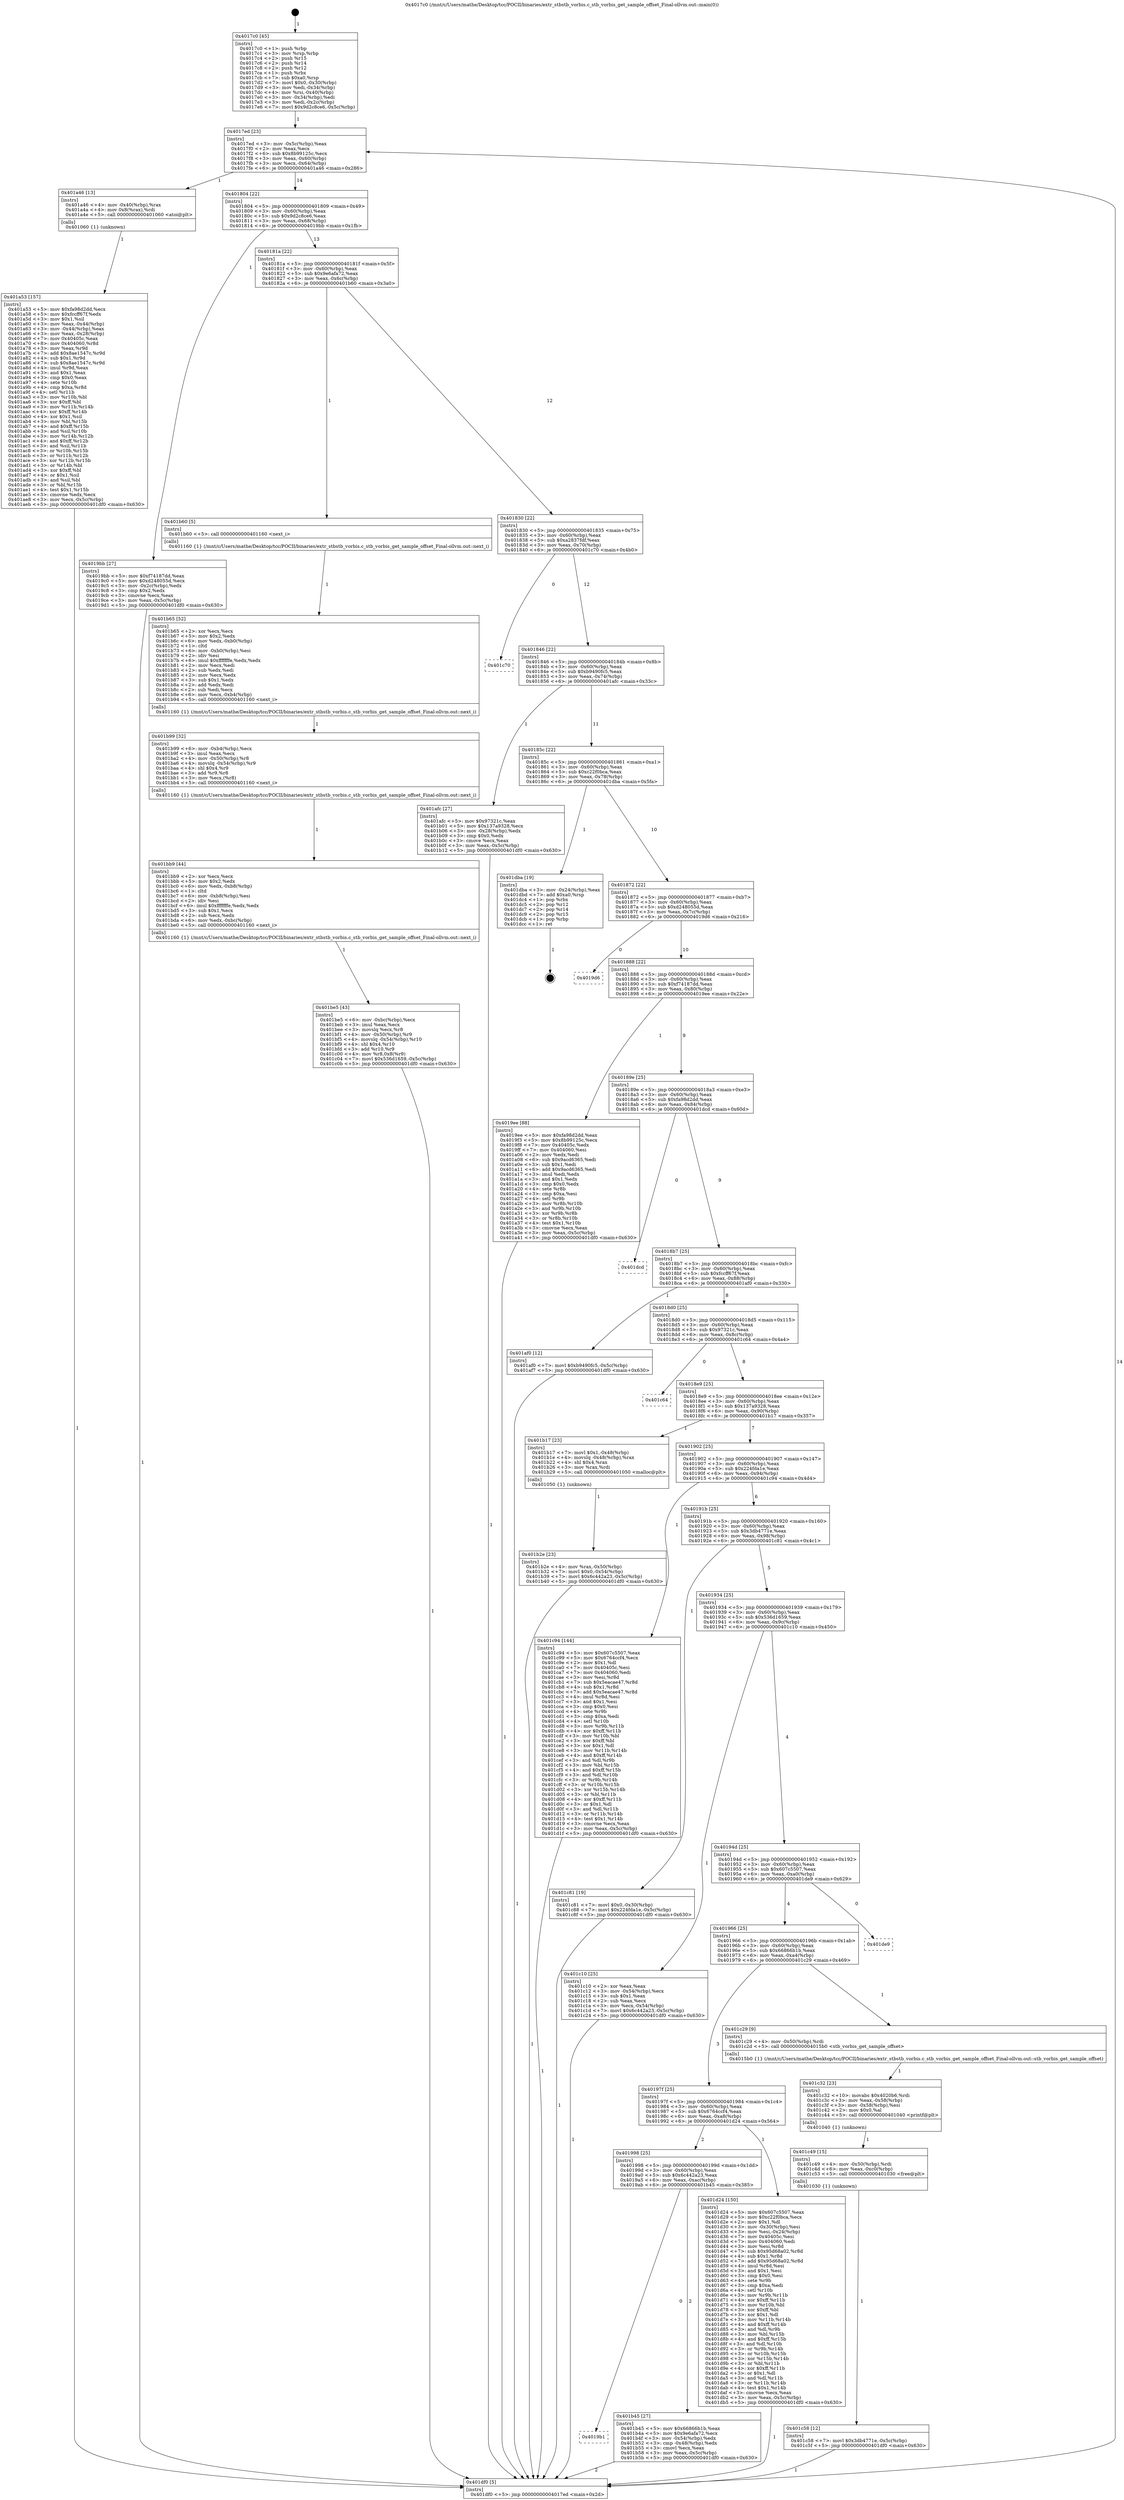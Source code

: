 digraph "0x4017c0" {
  label = "0x4017c0 (/mnt/c/Users/mathe/Desktop/tcc/POCII/binaries/extr_stbstb_vorbis.c_stb_vorbis_get_sample_offset_Final-ollvm.out::main(0))"
  labelloc = "t"
  node[shape=record]

  Entry [label="",width=0.3,height=0.3,shape=circle,fillcolor=black,style=filled]
  "0x4017ed" [label="{
     0x4017ed [23]\l
     | [instrs]\l
     &nbsp;&nbsp;0x4017ed \<+3\>: mov -0x5c(%rbp),%eax\l
     &nbsp;&nbsp;0x4017f0 \<+2\>: mov %eax,%ecx\l
     &nbsp;&nbsp;0x4017f2 \<+6\>: sub $0x8b99125c,%ecx\l
     &nbsp;&nbsp;0x4017f8 \<+3\>: mov %eax,-0x60(%rbp)\l
     &nbsp;&nbsp;0x4017fb \<+3\>: mov %ecx,-0x64(%rbp)\l
     &nbsp;&nbsp;0x4017fe \<+6\>: je 0000000000401a46 \<main+0x286\>\l
  }"]
  "0x401a46" [label="{
     0x401a46 [13]\l
     | [instrs]\l
     &nbsp;&nbsp;0x401a46 \<+4\>: mov -0x40(%rbp),%rax\l
     &nbsp;&nbsp;0x401a4a \<+4\>: mov 0x8(%rax),%rdi\l
     &nbsp;&nbsp;0x401a4e \<+5\>: call 0000000000401060 \<atoi@plt\>\l
     | [calls]\l
     &nbsp;&nbsp;0x401060 \{1\} (unknown)\l
  }"]
  "0x401804" [label="{
     0x401804 [22]\l
     | [instrs]\l
     &nbsp;&nbsp;0x401804 \<+5\>: jmp 0000000000401809 \<main+0x49\>\l
     &nbsp;&nbsp;0x401809 \<+3\>: mov -0x60(%rbp),%eax\l
     &nbsp;&nbsp;0x40180c \<+5\>: sub $0x9d2c8ce6,%eax\l
     &nbsp;&nbsp;0x401811 \<+3\>: mov %eax,-0x68(%rbp)\l
     &nbsp;&nbsp;0x401814 \<+6\>: je 00000000004019bb \<main+0x1fb\>\l
  }"]
  Exit [label="",width=0.3,height=0.3,shape=circle,fillcolor=black,style=filled,peripheries=2]
  "0x4019bb" [label="{
     0x4019bb [27]\l
     | [instrs]\l
     &nbsp;&nbsp;0x4019bb \<+5\>: mov $0xf74187dd,%eax\l
     &nbsp;&nbsp;0x4019c0 \<+5\>: mov $0xd248055d,%ecx\l
     &nbsp;&nbsp;0x4019c5 \<+3\>: mov -0x2c(%rbp),%edx\l
     &nbsp;&nbsp;0x4019c8 \<+3\>: cmp $0x2,%edx\l
     &nbsp;&nbsp;0x4019cb \<+3\>: cmovne %ecx,%eax\l
     &nbsp;&nbsp;0x4019ce \<+3\>: mov %eax,-0x5c(%rbp)\l
     &nbsp;&nbsp;0x4019d1 \<+5\>: jmp 0000000000401df0 \<main+0x630\>\l
  }"]
  "0x40181a" [label="{
     0x40181a [22]\l
     | [instrs]\l
     &nbsp;&nbsp;0x40181a \<+5\>: jmp 000000000040181f \<main+0x5f\>\l
     &nbsp;&nbsp;0x40181f \<+3\>: mov -0x60(%rbp),%eax\l
     &nbsp;&nbsp;0x401822 \<+5\>: sub $0x9e6afa72,%eax\l
     &nbsp;&nbsp;0x401827 \<+3\>: mov %eax,-0x6c(%rbp)\l
     &nbsp;&nbsp;0x40182a \<+6\>: je 0000000000401b60 \<main+0x3a0\>\l
  }"]
  "0x401df0" [label="{
     0x401df0 [5]\l
     | [instrs]\l
     &nbsp;&nbsp;0x401df0 \<+5\>: jmp 00000000004017ed \<main+0x2d\>\l
  }"]
  "0x4017c0" [label="{
     0x4017c0 [45]\l
     | [instrs]\l
     &nbsp;&nbsp;0x4017c0 \<+1\>: push %rbp\l
     &nbsp;&nbsp;0x4017c1 \<+3\>: mov %rsp,%rbp\l
     &nbsp;&nbsp;0x4017c4 \<+2\>: push %r15\l
     &nbsp;&nbsp;0x4017c6 \<+2\>: push %r14\l
     &nbsp;&nbsp;0x4017c8 \<+2\>: push %r12\l
     &nbsp;&nbsp;0x4017ca \<+1\>: push %rbx\l
     &nbsp;&nbsp;0x4017cb \<+7\>: sub $0xa0,%rsp\l
     &nbsp;&nbsp;0x4017d2 \<+7\>: movl $0x0,-0x30(%rbp)\l
     &nbsp;&nbsp;0x4017d9 \<+3\>: mov %edi,-0x34(%rbp)\l
     &nbsp;&nbsp;0x4017dc \<+4\>: mov %rsi,-0x40(%rbp)\l
     &nbsp;&nbsp;0x4017e0 \<+3\>: mov -0x34(%rbp),%edi\l
     &nbsp;&nbsp;0x4017e3 \<+3\>: mov %edi,-0x2c(%rbp)\l
     &nbsp;&nbsp;0x4017e6 \<+7\>: movl $0x9d2c8ce6,-0x5c(%rbp)\l
  }"]
  "0x401c58" [label="{
     0x401c58 [12]\l
     | [instrs]\l
     &nbsp;&nbsp;0x401c58 \<+7\>: movl $0x3db4771e,-0x5c(%rbp)\l
     &nbsp;&nbsp;0x401c5f \<+5\>: jmp 0000000000401df0 \<main+0x630\>\l
  }"]
  "0x401b60" [label="{
     0x401b60 [5]\l
     | [instrs]\l
     &nbsp;&nbsp;0x401b60 \<+5\>: call 0000000000401160 \<next_i\>\l
     | [calls]\l
     &nbsp;&nbsp;0x401160 \{1\} (/mnt/c/Users/mathe/Desktop/tcc/POCII/binaries/extr_stbstb_vorbis.c_stb_vorbis_get_sample_offset_Final-ollvm.out::next_i)\l
  }"]
  "0x401830" [label="{
     0x401830 [22]\l
     | [instrs]\l
     &nbsp;&nbsp;0x401830 \<+5\>: jmp 0000000000401835 \<main+0x75\>\l
     &nbsp;&nbsp;0x401835 \<+3\>: mov -0x60(%rbp),%eax\l
     &nbsp;&nbsp;0x401838 \<+5\>: sub $0xa2837fdf,%eax\l
     &nbsp;&nbsp;0x40183d \<+3\>: mov %eax,-0x70(%rbp)\l
     &nbsp;&nbsp;0x401840 \<+6\>: je 0000000000401c70 \<main+0x4b0\>\l
  }"]
  "0x401c49" [label="{
     0x401c49 [15]\l
     | [instrs]\l
     &nbsp;&nbsp;0x401c49 \<+4\>: mov -0x50(%rbp),%rdi\l
     &nbsp;&nbsp;0x401c4d \<+6\>: mov %eax,-0xc0(%rbp)\l
     &nbsp;&nbsp;0x401c53 \<+5\>: call 0000000000401030 \<free@plt\>\l
     | [calls]\l
     &nbsp;&nbsp;0x401030 \{1\} (unknown)\l
  }"]
  "0x401c70" [label="{
     0x401c70\l
  }", style=dashed]
  "0x401846" [label="{
     0x401846 [22]\l
     | [instrs]\l
     &nbsp;&nbsp;0x401846 \<+5\>: jmp 000000000040184b \<main+0x8b\>\l
     &nbsp;&nbsp;0x40184b \<+3\>: mov -0x60(%rbp),%eax\l
     &nbsp;&nbsp;0x40184e \<+5\>: sub $0xb9490fc5,%eax\l
     &nbsp;&nbsp;0x401853 \<+3\>: mov %eax,-0x74(%rbp)\l
     &nbsp;&nbsp;0x401856 \<+6\>: je 0000000000401afc \<main+0x33c\>\l
  }"]
  "0x401c32" [label="{
     0x401c32 [23]\l
     | [instrs]\l
     &nbsp;&nbsp;0x401c32 \<+10\>: movabs $0x4020b6,%rdi\l
     &nbsp;&nbsp;0x401c3c \<+3\>: mov %eax,-0x58(%rbp)\l
     &nbsp;&nbsp;0x401c3f \<+3\>: mov -0x58(%rbp),%esi\l
     &nbsp;&nbsp;0x401c42 \<+2\>: mov $0x0,%al\l
     &nbsp;&nbsp;0x401c44 \<+5\>: call 0000000000401040 \<printf@plt\>\l
     | [calls]\l
     &nbsp;&nbsp;0x401040 \{1\} (unknown)\l
  }"]
  "0x401afc" [label="{
     0x401afc [27]\l
     | [instrs]\l
     &nbsp;&nbsp;0x401afc \<+5\>: mov $0x97321c,%eax\l
     &nbsp;&nbsp;0x401b01 \<+5\>: mov $0x137a9328,%ecx\l
     &nbsp;&nbsp;0x401b06 \<+3\>: mov -0x28(%rbp),%edx\l
     &nbsp;&nbsp;0x401b09 \<+3\>: cmp $0x0,%edx\l
     &nbsp;&nbsp;0x401b0c \<+3\>: cmove %ecx,%eax\l
     &nbsp;&nbsp;0x401b0f \<+3\>: mov %eax,-0x5c(%rbp)\l
     &nbsp;&nbsp;0x401b12 \<+5\>: jmp 0000000000401df0 \<main+0x630\>\l
  }"]
  "0x40185c" [label="{
     0x40185c [22]\l
     | [instrs]\l
     &nbsp;&nbsp;0x40185c \<+5\>: jmp 0000000000401861 \<main+0xa1\>\l
     &nbsp;&nbsp;0x401861 \<+3\>: mov -0x60(%rbp),%eax\l
     &nbsp;&nbsp;0x401864 \<+5\>: sub $0xc22f0bca,%eax\l
     &nbsp;&nbsp;0x401869 \<+3\>: mov %eax,-0x78(%rbp)\l
     &nbsp;&nbsp;0x40186c \<+6\>: je 0000000000401dba \<main+0x5fa\>\l
  }"]
  "0x401be5" [label="{
     0x401be5 [43]\l
     | [instrs]\l
     &nbsp;&nbsp;0x401be5 \<+6\>: mov -0xbc(%rbp),%ecx\l
     &nbsp;&nbsp;0x401beb \<+3\>: imul %eax,%ecx\l
     &nbsp;&nbsp;0x401bee \<+3\>: movslq %ecx,%r8\l
     &nbsp;&nbsp;0x401bf1 \<+4\>: mov -0x50(%rbp),%r9\l
     &nbsp;&nbsp;0x401bf5 \<+4\>: movslq -0x54(%rbp),%r10\l
     &nbsp;&nbsp;0x401bf9 \<+4\>: shl $0x4,%r10\l
     &nbsp;&nbsp;0x401bfd \<+3\>: add %r10,%r9\l
     &nbsp;&nbsp;0x401c00 \<+4\>: mov %r8,0x8(%r9)\l
     &nbsp;&nbsp;0x401c04 \<+7\>: movl $0x536d1659,-0x5c(%rbp)\l
     &nbsp;&nbsp;0x401c0b \<+5\>: jmp 0000000000401df0 \<main+0x630\>\l
  }"]
  "0x401dba" [label="{
     0x401dba [19]\l
     | [instrs]\l
     &nbsp;&nbsp;0x401dba \<+3\>: mov -0x24(%rbp),%eax\l
     &nbsp;&nbsp;0x401dbd \<+7\>: add $0xa0,%rsp\l
     &nbsp;&nbsp;0x401dc4 \<+1\>: pop %rbx\l
     &nbsp;&nbsp;0x401dc5 \<+2\>: pop %r12\l
     &nbsp;&nbsp;0x401dc7 \<+2\>: pop %r14\l
     &nbsp;&nbsp;0x401dc9 \<+2\>: pop %r15\l
     &nbsp;&nbsp;0x401dcb \<+1\>: pop %rbp\l
     &nbsp;&nbsp;0x401dcc \<+1\>: ret\l
  }"]
  "0x401872" [label="{
     0x401872 [22]\l
     | [instrs]\l
     &nbsp;&nbsp;0x401872 \<+5\>: jmp 0000000000401877 \<main+0xb7\>\l
     &nbsp;&nbsp;0x401877 \<+3\>: mov -0x60(%rbp),%eax\l
     &nbsp;&nbsp;0x40187a \<+5\>: sub $0xd248055d,%eax\l
     &nbsp;&nbsp;0x40187f \<+3\>: mov %eax,-0x7c(%rbp)\l
     &nbsp;&nbsp;0x401882 \<+6\>: je 00000000004019d6 \<main+0x216\>\l
  }"]
  "0x401bb9" [label="{
     0x401bb9 [44]\l
     | [instrs]\l
     &nbsp;&nbsp;0x401bb9 \<+2\>: xor %ecx,%ecx\l
     &nbsp;&nbsp;0x401bbb \<+5\>: mov $0x2,%edx\l
     &nbsp;&nbsp;0x401bc0 \<+6\>: mov %edx,-0xb8(%rbp)\l
     &nbsp;&nbsp;0x401bc6 \<+1\>: cltd\l
     &nbsp;&nbsp;0x401bc7 \<+6\>: mov -0xb8(%rbp),%esi\l
     &nbsp;&nbsp;0x401bcd \<+2\>: idiv %esi\l
     &nbsp;&nbsp;0x401bcf \<+6\>: imul $0xfffffffe,%edx,%edx\l
     &nbsp;&nbsp;0x401bd5 \<+3\>: sub $0x1,%ecx\l
     &nbsp;&nbsp;0x401bd8 \<+2\>: sub %ecx,%edx\l
     &nbsp;&nbsp;0x401bda \<+6\>: mov %edx,-0xbc(%rbp)\l
     &nbsp;&nbsp;0x401be0 \<+5\>: call 0000000000401160 \<next_i\>\l
     | [calls]\l
     &nbsp;&nbsp;0x401160 \{1\} (/mnt/c/Users/mathe/Desktop/tcc/POCII/binaries/extr_stbstb_vorbis.c_stb_vorbis_get_sample_offset_Final-ollvm.out::next_i)\l
  }"]
  "0x4019d6" [label="{
     0x4019d6\l
  }", style=dashed]
  "0x401888" [label="{
     0x401888 [22]\l
     | [instrs]\l
     &nbsp;&nbsp;0x401888 \<+5\>: jmp 000000000040188d \<main+0xcd\>\l
     &nbsp;&nbsp;0x40188d \<+3\>: mov -0x60(%rbp),%eax\l
     &nbsp;&nbsp;0x401890 \<+5\>: sub $0xf74187dd,%eax\l
     &nbsp;&nbsp;0x401895 \<+3\>: mov %eax,-0x80(%rbp)\l
     &nbsp;&nbsp;0x401898 \<+6\>: je 00000000004019ee \<main+0x22e\>\l
  }"]
  "0x401b99" [label="{
     0x401b99 [32]\l
     | [instrs]\l
     &nbsp;&nbsp;0x401b99 \<+6\>: mov -0xb4(%rbp),%ecx\l
     &nbsp;&nbsp;0x401b9f \<+3\>: imul %eax,%ecx\l
     &nbsp;&nbsp;0x401ba2 \<+4\>: mov -0x50(%rbp),%r8\l
     &nbsp;&nbsp;0x401ba6 \<+4\>: movslq -0x54(%rbp),%r9\l
     &nbsp;&nbsp;0x401baa \<+4\>: shl $0x4,%r9\l
     &nbsp;&nbsp;0x401bae \<+3\>: add %r9,%r8\l
     &nbsp;&nbsp;0x401bb1 \<+3\>: mov %ecx,(%r8)\l
     &nbsp;&nbsp;0x401bb4 \<+5\>: call 0000000000401160 \<next_i\>\l
     | [calls]\l
     &nbsp;&nbsp;0x401160 \{1\} (/mnt/c/Users/mathe/Desktop/tcc/POCII/binaries/extr_stbstb_vorbis.c_stb_vorbis_get_sample_offset_Final-ollvm.out::next_i)\l
  }"]
  "0x4019ee" [label="{
     0x4019ee [88]\l
     | [instrs]\l
     &nbsp;&nbsp;0x4019ee \<+5\>: mov $0xfa98d2dd,%eax\l
     &nbsp;&nbsp;0x4019f3 \<+5\>: mov $0x8b99125c,%ecx\l
     &nbsp;&nbsp;0x4019f8 \<+7\>: mov 0x40405c,%edx\l
     &nbsp;&nbsp;0x4019ff \<+7\>: mov 0x404060,%esi\l
     &nbsp;&nbsp;0x401a06 \<+2\>: mov %edx,%edi\l
     &nbsp;&nbsp;0x401a08 \<+6\>: sub $0x9acd6365,%edi\l
     &nbsp;&nbsp;0x401a0e \<+3\>: sub $0x1,%edi\l
     &nbsp;&nbsp;0x401a11 \<+6\>: add $0x9acd6365,%edi\l
     &nbsp;&nbsp;0x401a17 \<+3\>: imul %edi,%edx\l
     &nbsp;&nbsp;0x401a1a \<+3\>: and $0x1,%edx\l
     &nbsp;&nbsp;0x401a1d \<+3\>: cmp $0x0,%edx\l
     &nbsp;&nbsp;0x401a20 \<+4\>: sete %r8b\l
     &nbsp;&nbsp;0x401a24 \<+3\>: cmp $0xa,%esi\l
     &nbsp;&nbsp;0x401a27 \<+4\>: setl %r9b\l
     &nbsp;&nbsp;0x401a2b \<+3\>: mov %r8b,%r10b\l
     &nbsp;&nbsp;0x401a2e \<+3\>: and %r9b,%r10b\l
     &nbsp;&nbsp;0x401a31 \<+3\>: xor %r9b,%r8b\l
     &nbsp;&nbsp;0x401a34 \<+3\>: or %r8b,%r10b\l
     &nbsp;&nbsp;0x401a37 \<+4\>: test $0x1,%r10b\l
     &nbsp;&nbsp;0x401a3b \<+3\>: cmovne %ecx,%eax\l
     &nbsp;&nbsp;0x401a3e \<+3\>: mov %eax,-0x5c(%rbp)\l
     &nbsp;&nbsp;0x401a41 \<+5\>: jmp 0000000000401df0 \<main+0x630\>\l
  }"]
  "0x40189e" [label="{
     0x40189e [25]\l
     | [instrs]\l
     &nbsp;&nbsp;0x40189e \<+5\>: jmp 00000000004018a3 \<main+0xe3\>\l
     &nbsp;&nbsp;0x4018a3 \<+3\>: mov -0x60(%rbp),%eax\l
     &nbsp;&nbsp;0x4018a6 \<+5\>: sub $0xfa98d2dd,%eax\l
     &nbsp;&nbsp;0x4018ab \<+6\>: mov %eax,-0x84(%rbp)\l
     &nbsp;&nbsp;0x4018b1 \<+6\>: je 0000000000401dcd \<main+0x60d\>\l
  }"]
  "0x401a53" [label="{
     0x401a53 [157]\l
     | [instrs]\l
     &nbsp;&nbsp;0x401a53 \<+5\>: mov $0xfa98d2dd,%ecx\l
     &nbsp;&nbsp;0x401a58 \<+5\>: mov $0xfccff67f,%edx\l
     &nbsp;&nbsp;0x401a5d \<+3\>: mov $0x1,%sil\l
     &nbsp;&nbsp;0x401a60 \<+3\>: mov %eax,-0x44(%rbp)\l
     &nbsp;&nbsp;0x401a63 \<+3\>: mov -0x44(%rbp),%eax\l
     &nbsp;&nbsp;0x401a66 \<+3\>: mov %eax,-0x28(%rbp)\l
     &nbsp;&nbsp;0x401a69 \<+7\>: mov 0x40405c,%eax\l
     &nbsp;&nbsp;0x401a70 \<+8\>: mov 0x404060,%r8d\l
     &nbsp;&nbsp;0x401a78 \<+3\>: mov %eax,%r9d\l
     &nbsp;&nbsp;0x401a7b \<+7\>: add $0x8ae1547c,%r9d\l
     &nbsp;&nbsp;0x401a82 \<+4\>: sub $0x1,%r9d\l
     &nbsp;&nbsp;0x401a86 \<+7\>: sub $0x8ae1547c,%r9d\l
     &nbsp;&nbsp;0x401a8d \<+4\>: imul %r9d,%eax\l
     &nbsp;&nbsp;0x401a91 \<+3\>: and $0x1,%eax\l
     &nbsp;&nbsp;0x401a94 \<+3\>: cmp $0x0,%eax\l
     &nbsp;&nbsp;0x401a97 \<+4\>: sete %r10b\l
     &nbsp;&nbsp;0x401a9b \<+4\>: cmp $0xa,%r8d\l
     &nbsp;&nbsp;0x401a9f \<+4\>: setl %r11b\l
     &nbsp;&nbsp;0x401aa3 \<+3\>: mov %r10b,%bl\l
     &nbsp;&nbsp;0x401aa6 \<+3\>: xor $0xff,%bl\l
     &nbsp;&nbsp;0x401aa9 \<+3\>: mov %r11b,%r14b\l
     &nbsp;&nbsp;0x401aac \<+4\>: xor $0xff,%r14b\l
     &nbsp;&nbsp;0x401ab0 \<+4\>: xor $0x1,%sil\l
     &nbsp;&nbsp;0x401ab4 \<+3\>: mov %bl,%r15b\l
     &nbsp;&nbsp;0x401ab7 \<+4\>: and $0xff,%r15b\l
     &nbsp;&nbsp;0x401abb \<+3\>: and %sil,%r10b\l
     &nbsp;&nbsp;0x401abe \<+3\>: mov %r14b,%r12b\l
     &nbsp;&nbsp;0x401ac1 \<+4\>: and $0xff,%r12b\l
     &nbsp;&nbsp;0x401ac5 \<+3\>: and %sil,%r11b\l
     &nbsp;&nbsp;0x401ac8 \<+3\>: or %r10b,%r15b\l
     &nbsp;&nbsp;0x401acb \<+3\>: or %r11b,%r12b\l
     &nbsp;&nbsp;0x401ace \<+3\>: xor %r12b,%r15b\l
     &nbsp;&nbsp;0x401ad1 \<+3\>: or %r14b,%bl\l
     &nbsp;&nbsp;0x401ad4 \<+3\>: xor $0xff,%bl\l
     &nbsp;&nbsp;0x401ad7 \<+4\>: or $0x1,%sil\l
     &nbsp;&nbsp;0x401adb \<+3\>: and %sil,%bl\l
     &nbsp;&nbsp;0x401ade \<+3\>: or %bl,%r15b\l
     &nbsp;&nbsp;0x401ae1 \<+4\>: test $0x1,%r15b\l
     &nbsp;&nbsp;0x401ae5 \<+3\>: cmovne %edx,%ecx\l
     &nbsp;&nbsp;0x401ae8 \<+3\>: mov %ecx,-0x5c(%rbp)\l
     &nbsp;&nbsp;0x401aeb \<+5\>: jmp 0000000000401df0 \<main+0x630\>\l
  }"]
  "0x401b65" [label="{
     0x401b65 [52]\l
     | [instrs]\l
     &nbsp;&nbsp;0x401b65 \<+2\>: xor %ecx,%ecx\l
     &nbsp;&nbsp;0x401b67 \<+5\>: mov $0x2,%edx\l
     &nbsp;&nbsp;0x401b6c \<+6\>: mov %edx,-0xb0(%rbp)\l
     &nbsp;&nbsp;0x401b72 \<+1\>: cltd\l
     &nbsp;&nbsp;0x401b73 \<+6\>: mov -0xb0(%rbp),%esi\l
     &nbsp;&nbsp;0x401b79 \<+2\>: idiv %esi\l
     &nbsp;&nbsp;0x401b7b \<+6\>: imul $0xfffffffe,%edx,%edx\l
     &nbsp;&nbsp;0x401b81 \<+2\>: mov %ecx,%edi\l
     &nbsp;&nbsp;0x401b83 \<+2\>: sub %edx,%edi\l
     &nbsp;&nbsp;0x401b85 \<+2\>: mov %ecx,%edx\l
     &nbsp;&nbsp;0x401b87 \<+3\>: sub $0x1,%edx\l
     &nbsp;&nbsp;0x401b8a \<+2\>: add %edx,%edi\l
     &nbsp;&nbsp;0x401b8c \<+2\>: sub %edi,%ecx\l
     &nbsp;&nbsp;0x401b8e \<+6\>: mov %ecx,-0xb4(%rbp)\l
     &nbsp;&nbsp;0x401b94 \<+5\>: call 0000000000401160 \<next_i\>\l
     | [calls]\l
     &nbsp;&nbsp;0x401160 \{1\} (/mnt/c/Users/mathe/Desktop/tcc/POCII/binaries/extr_stbstb_vorbis.c_stb_vorbis_get_sample_offset_Final-ollvm.out::next_i)\l
  }"]
  "0x401dcd" [label="{
     0x401dcd\l
  }", style=dashed]
  "0x4018b7" [label="{
     0x4018b7 [25]\l
     | [instrs]\l
     &nbsp;&nbsp;0x4018b7 \<+5\>: jmp 00000000004018bc \<main+0xfc\>\l
     &nbsp;&nbsp;0x4018bc \<+3\>: mov -0x60(%rbp),%eax\l
     &nbsp;&nbsp;0x4018bf \<+5\>: sub $0xfccff67f,%eax\l
     &nbsp;&nbsp;0x4018c4 \<+6\>: mov %eax,-0x88(%rbp)\l
     &nbsp;&nbsp;0x4018ca \<+6\>: je 0000000000401af0 \<main+0x330\>\l
  }"]
  "0x4019b1" [label="{
     0x4019b1\l
  }", style=dashed]
  "0x401af0" [label="{
     0x401af0 [12]\l
     | [instrs]\l
     &nbsp;&nbsp;0x401af0 \<+7\>: movl $0xb9490fc5,-0x5c(%rbp)\l
     &nbsp;&nbsp;0x401af7 \<+5\>: jmp 0000000000401df0 \<main+0x630\>\l
  }"]
  "0x4018d0" [label="{
     0x4018d0 [25]\l
     | [instrs]\l
     &nbsp;&nbsp;0x4018d0 \<+5\>: jmp 00000000004018d5 \<main+0x115\>\l
     &nbsp;&nbsp;0x4018d5 \<+3\>: mov -0x60(%rbp),%eax\l
     &nbsp;&nbsp;0x4018d8 \<+5\>: sub $0x97321c,%eax\l
     &nbsp;&nbsp;0x4018dd \<+6\>: mov %eax,-0x8c(%rbp)\l
     &nbsp;&nbsp;0x4018e3 \<+6\>: je 0000000000401c64 \<main+0x4a4\>\l
  }"]
  "0x401b45" [label="{
     0x401b45 [27]\l
     | [instrs]\l
     &nbsp;&nbsp;0x401b45 \<+5\>: mov $0x66866b1b,%eax\l
     &nbsp;&nbsp;0x401b4a \<+5\>: mov $0x9e6afa72,%ecx\l
     &nbsp;&nbsp;0x401b4f \<+3\>: mov -0x54(%rbp),%edx\l
     &nbsp;&nbsp;0x401b52 \<+3\>: cmp -0x48(%rbp),%edx\l
     &nbsp;&nbsp;0x401b55 \<+3\>: cmovl %ecx,%eax\l
     &nbsp;&nbsp;0x401b58 \<+3\>: mov %eax,-0x5c(%rbp)\l
     &nbsp;&nbsp;0x401b5b \<+5\>: jmp 0000000000401df0 \<main+0x630\>\l
  }"]
  "0x401c64" [label="{
     0x401c64\l
  }", style=dashed]
  "0x4018e9" [label="{
     0x4018e9 [25]\l
     | [instrs]\l
     &nbsp;&nbsp;0x4018e9 \<+5\>: jmp 00000000004018ee \<main+0x12e\>\l
     &nbsp;&nbsp;0x4018ee \<+3\>: mov -0x60(%rbp),%eax\l
     &nbsp;&nbsp;0x4018f1 \<+5\>: sub $0x137a9328,%eax\l
     &nbsp;&nbsp;0x4018f6 \<+6\>: mov %eax,-0x90(%rbp)\l
     &nbsp;&nbsp;0x4018fc \<+6\>: je 0000000000401b17 \<main+0x357\>\l
  }"]
  "0x401998" [label="{
     0x401998 [25]\l
     | [instrs]\l
     &nbsp;&nbsp;0x401998 \<+5\>: jmp 000000000040199d \<main+0x1dd\>\l
     &nbsp;&nbsp;0x40199d \<+3\>: mov -0x60(%rbp),%eax\l
     &nbsp;&nbsp;0x4019a0 \<+5\>: sub $0x6c442a23,%eax\l
     &nbsp;&nbsp;0x4019a5 \<+6\>: mov %eax,-0xac(%rbp)\l
     &nbsp;&nbsp;0x4019ab \<+6\>: je 0000000000401b45 \<main+0x385\>\l
  }"]
  "0x401b17" [label="{
     0x401b17 [23]\l
     | [instrs]\l
     &nbsp;&nbsp;0x401b17 \<+7\>: movl $0x1,-0x48(%rbp)\l
     &nbsp;&nbsp;0x401b1e \<+4\>: movslq -0x48(%rbp),%rax\l
     &nbsp;&nbsp;0x401b22 \<+4\>: shl $0x4,%rax\l
     &nbsp;&nbsp;0x401b26 \<+3\>: mov %rax,%rdi\l
     &nbsp;&nbsp;0x401b29 \<+5\>: call 0000000000401050 \<malloc@plt\>\l
     | [calls]\l
     &nbsp;&nbsp;0x401050 \{1\} (unknown)\l
  }"]
  "0x401902" [label="{
     0x401902 [25]\l
     | [instrs]\l
     &nbsp;&nbsp;0x401902 \<+5\>: jmp 0000000000401907 \<main+0x147\>\l
     &nbsp;&nbsp;0x401907 \<+3\>: mov -0x60(%rbp),%eax\l
     &nbsp;&nbsp;0x40190a \<+5\>: sub $0x224fda1e,%eax\l
     &nbsp;&nbsp;0x40190f \<+6\>: mov %eax,-0x94(%rbp)\l
     &nbsp;&nbsp;0x401915 \<+6\>: je 0000000000401c94 \<main+0x4d4\>\l
  }"]
  "0x401b2e" [label="{
     0x401b2e [23]\l
     | [instrs]\l
     &nbsp;&nbsp;0x401b2e \<+4\>: mov %rax,-0x50(%rbp)\l
     &nbsp;&nbsp;0x401b32 \<+7\>: movl $0x0,-0x54(%rbp)\l
     &nbsp;&nbsp;0x401b39 \<+7\>: movl $0x6c442a23,-0x5c(%rbp)\l
     &nbsp;&nbsp;0x401b40 \<+5\>: jmp 0000000000401df0 \<main+0x630\>\l
  }"]
  "0x401d24" [label="{
     0x401d24 [150]\l
     | [instrs]\l
     &nbsp;&nbsp;0x401d24 \<+5\>: mov $0x607c5507,%eax\l
     &nbsp;&nbsp;0x401d29 \<+5\>: mov $0xc22f0bca,%ecx\l
     &nbsp;&nbsp;0x401d2e \<+2\>: mov $0x1,%dl\l
     &nbsp;&nbsp;0x401d30 \<+3\>: mov -0x30(%rbp),%esi\l
     &nbsp;&nbsp;0x401d33 \<+3\>: mov %esi,-0x24(%rbp)\l
     &nbsp;&nbsp;0x401d36 \<+7\>: mov 0x40405c,%esi\l
     &nbsp;&nbsp;0x401d3d \<+7\>: mov 0x404060,%edi\l
     &nbsp;&nbsp;0x401d44 \<+3\>: mov %esi,%r8d\l
     &nbsp;&nbsp;0x401d47 \<+7\>: sub $0x95d68a02,%r8d\l
     &nbsp;&nbsp;0x401d4e \<+4\>: sub $0x1,%r8d\l
     &nbsp;&nbsp;0x401d52 \<+7\>: add $0x95d68a02,%r8d\l
     &nbsp;&nbsp;0x401d59 \<+4\>: imul %r8d,%esi\l
     &nbsp;&nbsp;0x401d5d \<+3\>: and $0x1,%esi\l
     &nbsp;&nbsp;0x401d60 \<+3\>: cmp $0x0,%esi\l
     &nbsp;&nbsp;0x401d63 \<+4\>: sete %r9b\l
     &nbsp;&nbsp;0x401d67 \<+3\>: cmp $0xa,%edi\l
     &nbsp;&nbsp;0x401d6a \<+4\>: setl %r10b\l
     &nbsp;&nbsp;0x401d6e \<+3\>: mov %r9b,%r11b\l
     &nbsp;&nbsp;0x401d71 \<+4\>: xor $0xff,%r11b\l
     &nbsp;&nbsp;0x401d75 \<+3\>: mov %r10b,%bl\l
     &nbsp;&nbsp;0x401d78 \<+3\>: xor $0xff,%bl\l
     &nbsp;&nbsp;0x401d7b \<+3\>: xor $0x1,%dl\l
     &nbsp;&nbsp;0x401d7e \<+3\>: mov %r11b,%r14b\l
     &nbsp;&nbsp;0x401d81 \<+4\>: and $0xff,%r14b\l
     &nbsp;&nbsp;0x401d85 \<+3\>: and %dl,%r9b\l
     &nbsp;&nbsp;0x401d88 \<+3\>: mov %bl,%r15b\l
     &nbsp;&nbsp;0x401d8b \<+4\>: and $0xff,%r15b\l
     &nbsp;&nbsp;0x401d8f \<+3\>: and %dl,%r10b\l
     &nbsp;&nbsp;0x401d92 \<+3\>: or %r9b,%r14b\l
     &nbsp;&nbsp;0x401d95 \<+3\>: or %r10b,%r15b\l
     &nbsp;&nbsp;0x401d98 \<+3\>: xor %r15b,%r14b\l
     &nbsp;&nbsp;0x401d9b \<+3\>: or %bl,%r11b\l
     &nbsp;&nbsp;0x401d9e \<+4\>: xor $0xff,%r11b\l
     &nbsp;&nbsp;0x401da2 \<+3\>: or $0x1,%dl\l
     &nbsp;&nbsp;0x401da5 \<+3\>: and %dl,%r11b\l
     &nbsp;&nbsp;0x401da8 \<+3\>: or %r11b,%r14b\l
     &nbsp;&nbsp;0x401dab \<+4\>: test $0x1,%r14b\l
     &nbsp;&nbsp;0x401daf \<+3\>: cmovne %ecx,%eax\l
     &nbsp;&nbsp;0x401db2 \<+3\>: mov %eax,-0x5c(%rbp)\l
     &nbsp;&nbsp;0x401db5 \<+5\>: jmp 0000000000401df0 \<main+0x630\>\l
  }"]
  "0x401c94" [label="{
     0x401c94 [144]\l
     | [instrs]\l
     &nbsp;&nbsp;0x401c94 \<+5\>: mov $0x607c5507,%eax\l
     &nbsp;&nbsp;0x401c99 \<+5\>: mov $0x6764ccf4,%ecx\l
     &nbsp;&nbsp;0x401c9e \<+2\>: mov $0x1,%dl\l
     &nbsp;&nbsp;0x401ca0 \<+7\>: mov 0x40405c,%esi\l
     &nbsp;&nbsp;0x401ca7 \<+7\>: mov 0x404060,%edi\l
     &nbsp;&nbsp;0x401cae \<+3\>: mov %esi,%r8d\l
     &nbsp;&nbsp;0x401cb1 \<+7\>: sub $0x5eacae47,%r8d\l
     &nbsp;&nbsp;0x401cb8 \<+4\>: sub $0x1,%r8d\l
     &nbsp;&nbsp;0x401cbc \<+7\>: add $0x5eacae47,%r8d\l
     &nbsp;&nbsp;0x401cc3 \<+4\>: imul %r8d,%esi\l
     &nbsp;&nbsp;0x401cc7 \<+3\>: and $0x1,%esi\l
     &nbsp;&nbsp;0x401cca \<+3\>: cmp $0x0,%esi\l
     &nbsp;&nbsp;0x401ccd \<+4\>: sete %r9b\l
     &nbsp;&nbsp;0x401cd1 \<+3\>: cmp $0xa,%edi\l
     &nbsp;&nbsp;0x401cd4 \<+4\>: setl %r10b\l
     &nbsp;&nbsp;0x401cd8 \<+3\>: mov %r9b,%r11b\l
     &nbsp;&nbsp;0x401cdb \<+4\>: xor $0xff,%r11b\l
     &nbsp;&nbsp;0x401cdf \<+3\>: mov %r10b,%bl\l
     &nbsp;&nbsp;0x401ce2 \<+3\>: xor $0xff,%bl\l
     &nbsp;&nbsp;0x401ce5 \<+3\>: xor $0x1,%dl\l
     &nbsp;&nbsp;0x401ce8 \<+3\>: mov %r11b,%r14b\l
     &nbsp;&nbsp;0x401ceb \<+4\>: and $0xff,%r14b\l
     &nbsp;&nbsp;0x401cef \<+3\>: and %dl,%r9b\l
     &nbsp;&nbsp;0x401cf2 \<+3\>: mov %bl,%r15b\l
     &nbsp;&nbsp;0x401cf5 \<+4\>: and $0xff,%r15b\l
     &nbsp;&nbsp;0x401cf9 \<+3\>: and %dl,%r10b\l
     &nbsp;&nbsp;0x401cfc \<+3\>: or %r9b,%r14b\l
     &nbsp;&nbsp;0x401cff \<+3\>: or %r10b,%r15b\l
     &nbsp;&nbsp;0x401d02 \<+3\>: xor %r15b,%r14b\l
     &nbsp;&nbsp;0x401d05 \<+3\>: or %bl,%r11b\l
     &nbsp;&nbsp;0x401d08 \<+4\>: xor $0xff,%r11b\l
     &nbsp;&nbsp;0x401d0c \<+3\>: or $0x1,%dl\l
     &nbsp;&nbsp;0x401d0f \<+3\>: and %dl,%r11b\l
     &nbsp;&nbsp;0x401d12 \<+3\>: or %r11b,%r14b\l
     &nbsp;&nbsp;0x401d15 \<+4\>: test $0x1,%r14b\l
     &nbsp;&nbsp;0x401d19 \<+3\>: cmovne %ecx,%eax\l
     &nbsp;&nbsp;0x401d1c \<+3\>: mov %eax,-0x5c(%rbp)\l
     &nbsp;&nbsp;0x401d1f \<+5\>: jmp 0000000000401df0 \<main+0x630\>\l
  }"]
  "0x40191b" [label="{
     0x40191b [25]\l
     | [instrs]\l
     &nbsp;&nbsp;0x40191b \<+5\>: jmp 0000000000401920 \<main+0x160\>\l
     &nbsp;&nbsp;0x401920 \<+3\>: mov -0x60(%rbp),%eax\l
     &nbsp;&nbsp;0x401923 \<+5\>: sub $0x3db4771e,%eax\l
     &nbsp;&nbsp;0x401928 \<+6\>: mov %eax,-0x98(%rbp)\l
     &nbsp;&nbsp;0x40192e \<+6\>: je 0000000000401c81 \<main+0x4c1\>\l
  }"]
  "0x40197f" [label="{
     0x40197f [25]\l
     | [instrs]\l
     &nbsp;&nbsp;0x40197f \<+5\>: jmp 0000000000401984 \<main+0x1c4\>\l
     &nbsp;&nbsp;0x401984 \<+3\>: mov -0x60(%rbp),%eax\l
     &nbsp;&nbsp;0x401987 \<+5\>: sub $0x6764ccf4,%eax\l
     &nbsp;&nbsp;0x40198c \<+6\>: mov %eax,-0xa8(%rbp)\l
     &nbsp;&nbsp;0x401992 \<+6\>: je 0000000000401d24 \<main+0x564\>\l
  }"]
  "0x401c81" [label="{
     0x401c81 [19]\l
     | [instrs]\l
     &nbsp;&nbsp;0x401c81 \<+7\>: movl $0x0,-0x30(%rbp)\l
     &nbsp;&nbsp;0x401c88 \<+7\>: movl $0x224fda1e,-0x5c(%rbp)\l
     &nbsp;&nbsp;0x401c8f \<+5\>: jmp 0000000000401df0 \<main+0x630\>\l
  }"]
  "0x401934" [label="{
     0x401934 [25]\l
     | [instrs]\l
     &nbsp;&nbsp;0x401934 \<+5\>: jmp 0000000000401939 \<main+0x179\>\l
     &nbsp;&nbsp;0x401939 \<+3\>: mov -0x60(%rbp),%eax\l
     &nbsp;&nbsp;0x40193c \<+5\>: sub $0x536d1659,%eax\l
     &nbsp;&nbsp;0x401941 \<+6\>: mov %eax,-0x9c(%rbp)\l
     &nbsp;&nbsp;0x401947 \<+6\>: je 0000000000401c10 \<main+0x450\>\l
  }"]
  "0x401c29" [label="{
     0x401c29 [9]\l
     | [instrs]\l
     &nbsp;&nbsp;0x401c29 \<+4\>: mov -0x50(%rbp),%rdi\l
     &nbsp;&nbsp;0x401c2d \<+5\>: call 00000000004015b0 \<stb_vorbis_get_sample_offset\>\l
     | [calls]\l
     &nbsp;&nbsp;0x4015b0 \{1\} (/mnt/c/Users/mathe/Desktop/tcc/POCII/binaries/extr_stbstb_vorbis.c_stb_vorbis_get_sample_offset_Final-ollvm.out::stb_vorbis_get_sample_offset)\l
  }"]
  "0x401c10" [label="{
     0x401c10 [25]\l
     | [instrs]\l
     &nbsp;&nbsp;0x401c10 \<+2\>: xor %eax,%eax\l
     &nbsp;&nbsp;0x401c12 \<+3\>: mov -0x54(%rbp),%ecx\l
     &nbsp;&nbsp;0x401c15 \<+3\>: sub $0x1,%eax\l
     &nbsp;&nbsp;0x401c18 \<+2\>: sub %eax,%ecx\l
     &nbsp;&nbsp;0x401c1a \<+3\>: mov %ecx,-0x54(%rbp)\l
     &nbsp;&nbsp;0x401c1d \<+7\>: movl $0x6c442a23,-0x5c(%rbp)\l
     &nbsp;&nbsp;0x401c24 \<+5\>: jmp 0000000000401df0 \<main+0x630\>\l
  }"]
  "0x40194d" [label="{
     0x40194d [25]\l
     | [instrs]\l
     &nbsp;&nbsp;0x40194d \<+5\>: jmp 0000000000401952 \<main+0x192\>\l
     &nbsp;&nbsp;0x401952 \<+3\>: mov -0x60(%rbp),%eax\l
     &nbsp;&nbsp;0x401955 \<+5\>: sub $0x607c5507,%eax\l
     &nbsp;&nbsp;0x40195a \<+6\>: mov %eax,-0xa0(%rbp)\l
     &nbsp;&nbsp;0x401960 \<+6\>: je 0000000000401de9 \<main+0x629\>\l
  }"]
  "0x401966" [label="{
     0x401966 [25]\l
     | [instrs]\l
     &nbsp;&nbsp;0x401966 \<+5\>: jmp 000000000040196b \<main+0x1ab\>\l
     &nbsp;&nbsp;0x40196b \<+3\>: mov -0x60(%rbp),%eax\l
     &nbsp;&nbsp;0x40196e \<+5\>: sub $0x66866b1b,%eax\l
     &nbsp;&nbsp;0x401973 \<+6\>: mov %eax,-0xa4(%rbp)\l
     &nbsp;&nbsp;0x401979 \<+6\>: je 0000000000401c29 \<main+0x469\>\l
  }"]
  "0x401de9" [label="{
     0x401de9\l
  }", style=dashed]
  Entry -> "0x4017c0" [label=" 1"]
  "0x4017ed" -> "0x401a46" [label=" 1"]
  "0x4017ed" -> "0x401804" [label=" 14"]
  "0x401dba" -> Exit [label=" 1"]
  "0x401804" -> "0x4019bb" [label=" 1"]
  "0x401804" -> "0x40181a" [label=" 13"]
  "0x4019bb" -> "0x401df0" [label=" 1"]
  "0x4017c0" -> "0x4017ed" [label=" 1"]
  "0x401df0" -> "0x4017ed" [label=" 14"]
  "0x401d24" -> "0x401df0" [label=" 1"]
  "0x40181a" -> "0x401b60" [label=" 1"]
  "0x40181a" -> "0x401830" [label=" 12"]
  "0x401c94" -> "0x401df0" [label=" 1"]
  "0x401830" -> "0x401c70" [label=" 0"]
  "0x401830" -> "0x401846" [label=" 12"]
  "0x401c81" -> "0x401df0" [label=" 1"]
  "0x401846" -> "0x401afc" [label=" 1"]
  "0x401846" -> "0x40185c" [label=" 11"]
  "0x401c58" -> "0x401df0" [label=" 1"]
  "0x40185c" -> "0x401dba" [label=" 1"]
  "0x40185c" -> "0x401872" [label=" 10"]
  "0x401c49" -> "0x401c58" [label=" 1"]
  "0x401872" -> "0x4019d6" [label=" 0"]
  "0x401872" -> "0x401888" [label=" 10"]
  "0x401c32" -> "0x401c49" [label=" 1"]
  "0x401888" -> "0x4019ee" [label=" 1"]
  "0x401888" -> "0x40189e" [label=" 9"]
  "0x4019ee" -> "0x401df0" [label=" 1"]
  "0x401a46" -> "0x401a53" [label=" 1"]
  "0x401a53" -> "0x401df0" [label=" 1"]
  "0x401c29" -> "0x401c32" [label=" 1"]
  "0x40189e" -> "0x401dcd" [label=" 0"]
  "0x40189e" -> "0x4018b7" [label=" 9"]
  "0x401c10" -> "0x401df0" [label=" 1"]
  "0x4018b7" -> "0x401af0" [label=" 1"]
  "0x4018b7" -> "0x4018d0" [label=" 8"]
  "0x401af0" -> "0x401df0" [label=" 1"]
  "0x401afc" -> "0x401df0" [label=" 1"]
  "0x401be5" -> "0x401df0" [label=" 1"]
  "0x4018d0" -> "0x401c64" [label=" 0"]
  "0x4018d0" -> "0x4018e9" [label=" 8"]
  "0x401bb9" -> "0x401be5" [label=" 1"]
  "0x4018e9" -> "0x401b17" [label=" 1"]
  "0x4018e9" -> "0x401902" [label=" 7"]
  "0x401b17" -> "0x401b2e" [label=" 1"]
  "0x401b2e" -> "0x401df0" [label=" 1"]
  "0x401b65" -> "0x401b99" [label=" 1"]
  "0x401902" -> "0x401c94" [label=" 1"]
  "0x401902" -> "0x40191b" [label=" 6"]
  "0x401b60" -> "0x401b65" [label=" 1"]
  "0x40191b" -> "0x401c81" [label=" 1"]
  "0x40191b" -> "0x401934" [label=" 5"]
  "0x401998" -> "0x4019b1" [label=" 0"]
  "0x401934" -> "0x401c10" [label=" 1"]
  "0x401934" -> "0x40194d" [label=" 4"]
  "0x401998" -> "0x401b45" [label=" 2"]
  "0x40194d" -> "0x401de9" [label=" 0"]
  "0x40194d" -> "0x401966" [label=" 4"]
  "0x401b99" -> "0x401bb9" [label=" 1"]
  "0x401966" -> "0x401c29" [label=" 1"]
  "0x401966" -> "0x40197f" [label=" 3"]
  "0x401b45" -> "0x401df0" [label=" 2"]
  "0x40197f" -> "0x401d24" [label=" 1"]
  "0x40197f" -> "0x401998" [label=" 2"]
}
